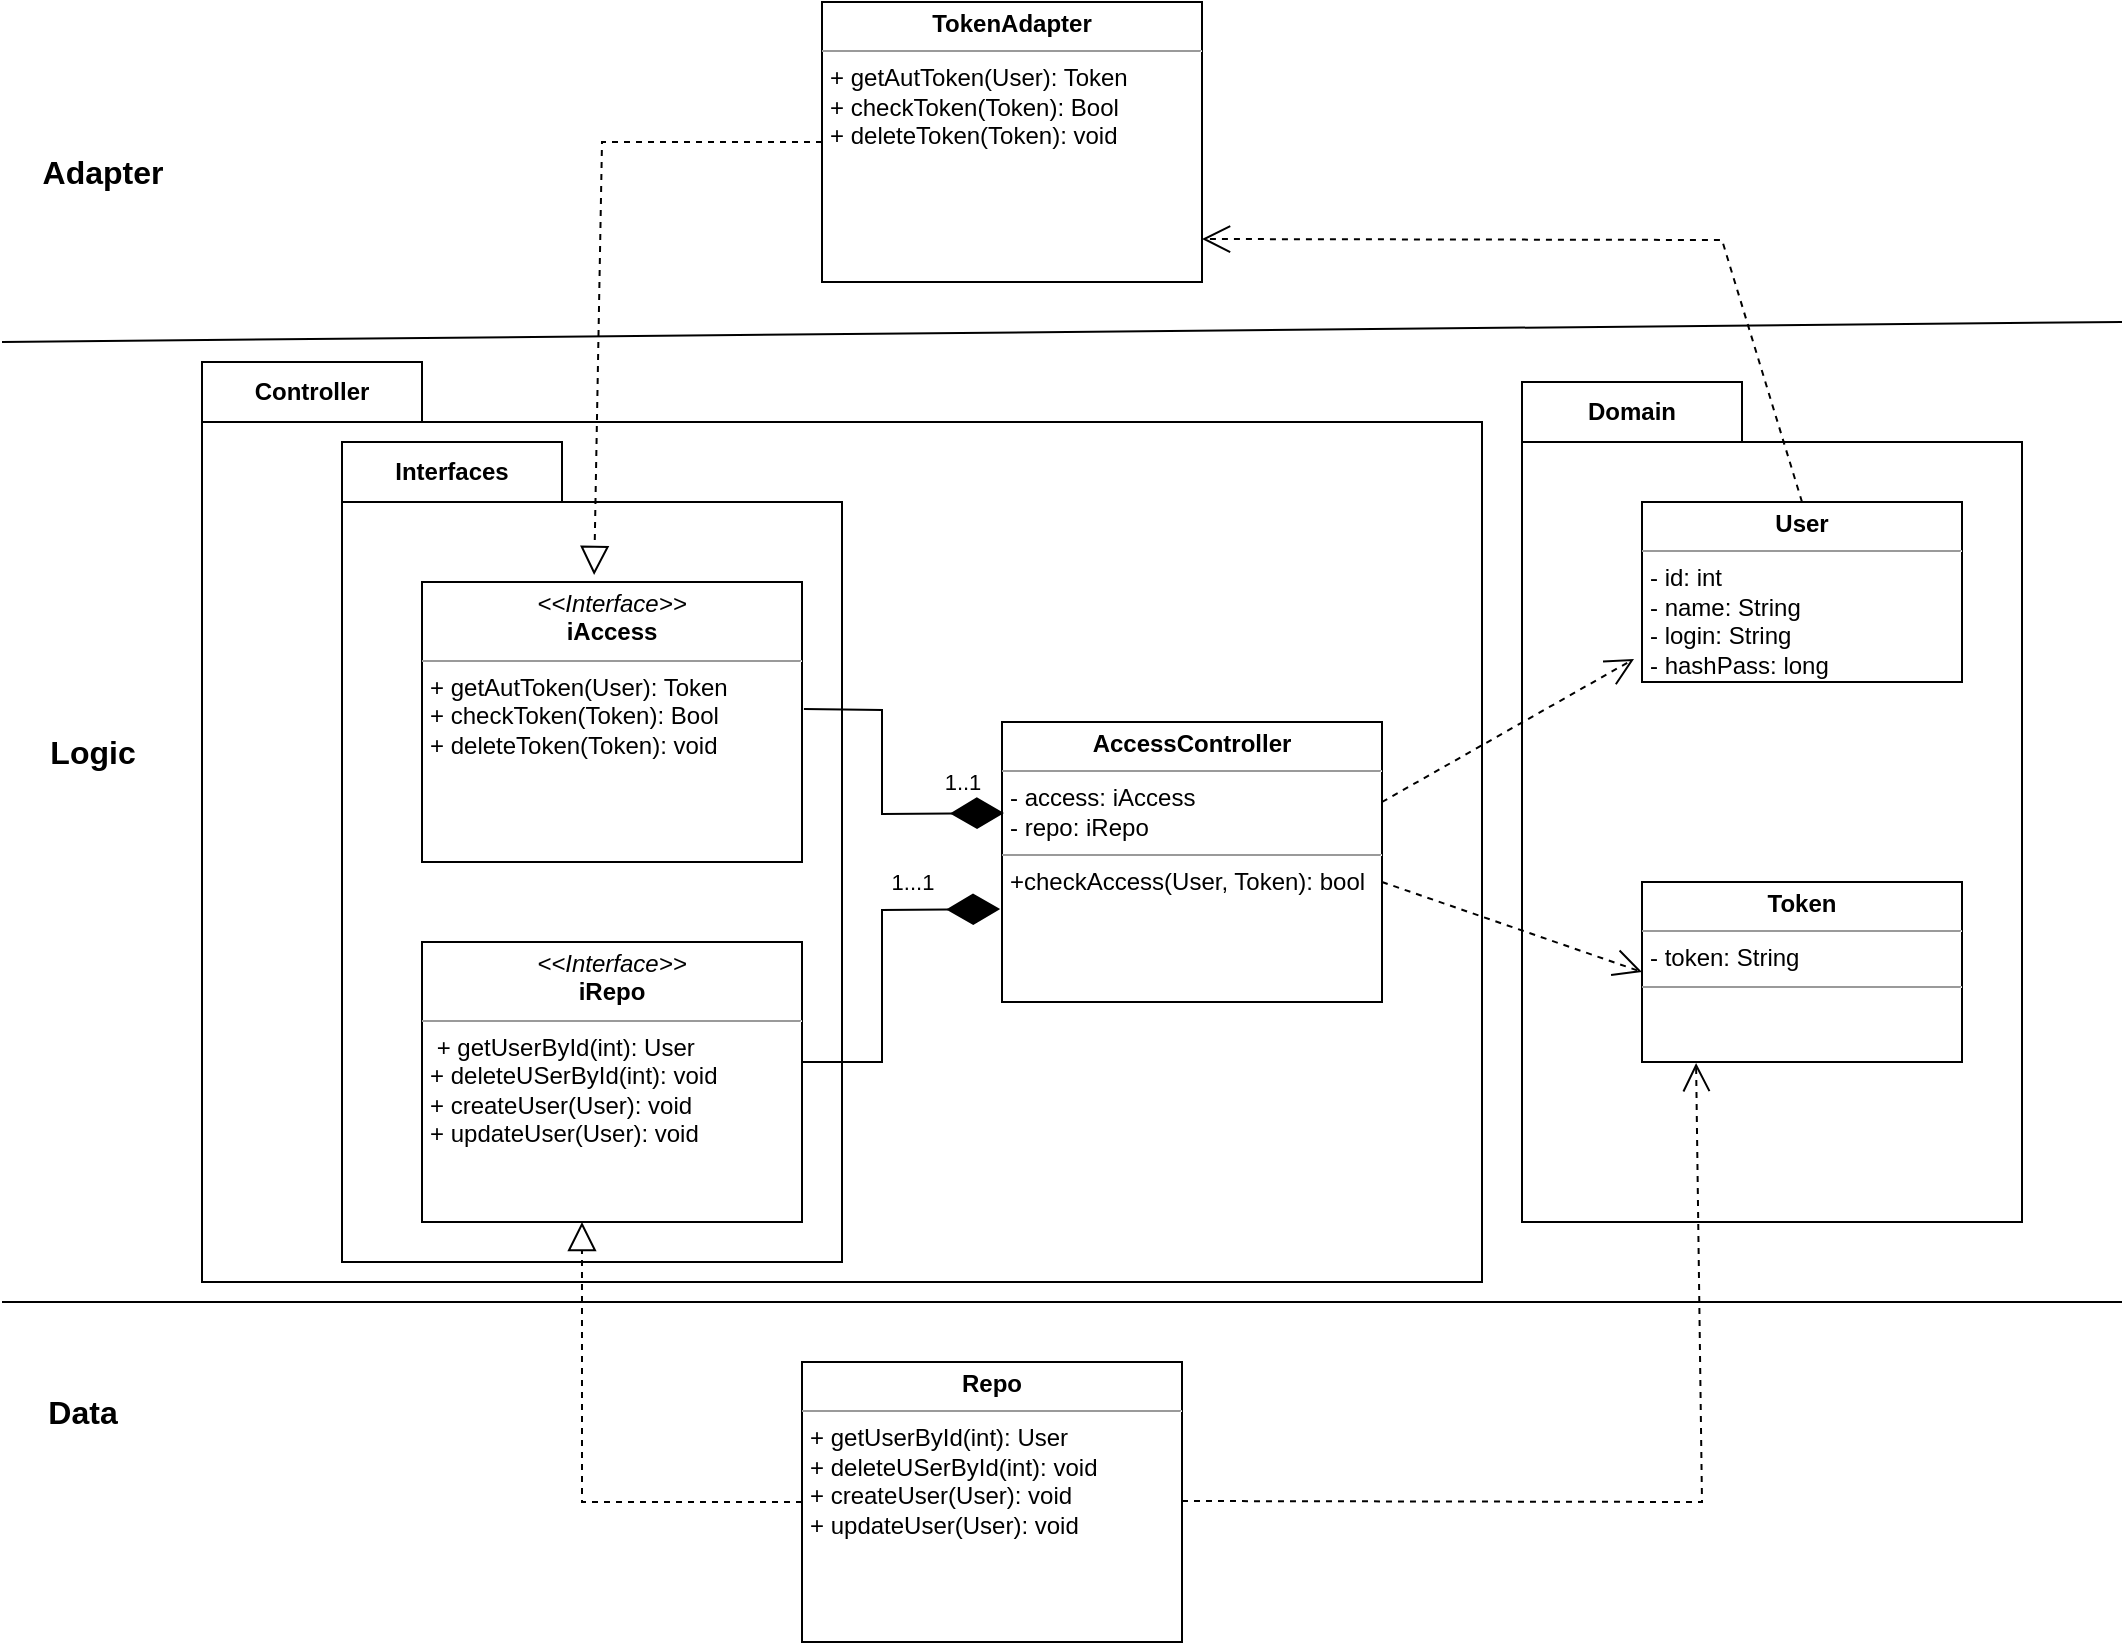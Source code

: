 <mxfile version="22.0.8" type="device" pages="2">
  <diagram name="Страница — 1" id="GVLyQN0fC45XJ6EhKHbC">
    <mxGraphModel dx="3531" dy="2644" grid="1" gridSize="10" guides="1" tooltips="1" connect="1" arrows="1" fold="1" page="1" pageScale="1" pageWidth="827" pageHeight="1169" math="0" shadow="0">
      <root>
        <mxCell id="0" />
        <mxCell id="1" parent="0" />
        <mxCell id="SWi8Wzye7kiEAVYPJvs1-1" value="&lt;p style=&quot;margin:0px;margin-top:4px;text-align:center;&quot;&gt;&lt;i&gt;&amp;lt;&amp;lt;Interface&amp;gt;&amp;gt;&lt;/i&gt;&lt;br&gt;&lt;b&gt;iRepo&lt;/b&gt;&lt;/p&gt;&lt;hr size=&quot;1&quot;&gt;&lt;p style=&quot;margin:0px;margin-left:4px;&quot;&gt;&amp;nbsp;+ getUserById(int): User&lt;br&gt;&lt;/p&gt;&lt;p style=&quot;border-color: var(--border-color); margin: 0px 0px 0px 4px;&quot;&gt;+ deleteUSerById(int): void&lt;/p&gt;&lt;p style=&quot;border-color: var(--border-color); margin: 0px 0px 0px 4px;&quot;&gt;+ createUser(User): void&lt;/p&gt;&lt;p style=&quot;border-color: var(--border-color); margin: 0px 0px 0px 4px;&quot;&gt;+ updateUser(User): void&lt;/p&gt;" style="verticalAlign=top;align=left;overflow=fill;fontSize=12;fontFamily=Helvetica;html=1;whiteSpace=wrap;" vertex="1" parent="1">
          <mxGeometry x="10" y="460" width="190" height="140" as="geometry" />
        </mxCell>
        <mxCell id="SWi8Wzye7kiEAVYPJvs1-2" value="&lt;p style=&quot;margin:0px;margin-top:4px;text-align:center;&quot;&gt;&lt;i&gt;&amp;lt;&amp;lt;Interface&amp;gt;&amp;gt;&lt;/i&gt;&lt;br&gt;&lt;b&gt;iAccess&lt;/b&gt;&lt;/p&gt;&lt;hr size=&quot;1&quot;&gt;&lt;p style=&quot;border-color: var(--border-color); margin: 0px 0px 0px 4px;&quot;&gt;+ getAutToken(User): Token&lt;br style=&quot;border-color: var(--border-color);&quot;&gt;&lt;/p&gt;&lt;p style=&quot;border-color: var(--border-color); margin: 0px 0px 0px 4px;&quot;&gt;+ checkToken(Token): Bool&lt;/p&gt;&lt;p style=&quot;border-color: var(--border-color); margin: 0px 0px 0px 4px;&quot;&gt;+ deleteToken(Token): void&lt;/p&gt;" style="verticalAlign=top;align=left;overflow=fill;fontSize=12;fontFamily=Helvetica;html=1;whiteSpace=wrap;" vertex="1" parent="1">
          <mxGeometry x="10" y="280" width="190" height="140" as="geometry" />
        </mxCell>
        <mxCell id="SWi8Wzye7kiEAVYPJvs1-3" value="&lt;p style=&quot;margin:0px;margin-top:4px;text-align:center;&quot;&gt;&lt;b&gt;TokenAdapter&lt;/b&gt;&lt;/p&gt;&lt;hr size=&quot;1&quot;&gt;&lt;p style=&quot;margin:0px;margin-left:4px;&quot;&gt;&lt;span style=&quot;background-color: initial;&quot;&gt;+ getAutToken(User): Token&lt;/span&gt;&lt;br&gt;&lt;/p&gt;&lt;p style=&quot;margin:0px;margin-left:4px;&quot;&gt;+ checkToken(Token): Bool&lt;/p&gt;&lt;p style=&quot;margin:0px;margin-left:4px;&quot;&gt;+ deleteToken(Token): void&lt;br&gt;&lt;/p&gt;" style="verticalAlign=top;align=left;overflow=fill;fontSize=12;fontFamily=Helvetica;html=1;whiteSpace=wrap;" vertex="1" parent="1">
          <mxGeometry x="210" y="-10" width="190" height="140" as="geometry" />
        </mxCell>
        <mxCell id="SWi8Wzye7kiEAVYPJvs1-4" value="" style="endArrow=block;dashed=1;endFill=0;endSize=12;html=1;rounded=0;exitX=0;exitY=0.5;exitDx=0;exitDy=0;entryX=0.453;entryY=-0.025;entryDx=0;entryDy=0;entryPerimeter=0;" edge="1" parent="1" source="SWi8Wzye7kiEAVYPJvs1-3" target="SWi8Wzye7kiEAVYPJvs1-2">
          <mxGeometry width="160" relative="1" as="geometry">
            <mxPoint x="330" y="270" as="sourcePoint" />
            <mxPoint x="490" y="270" as="targetPoint" />
            <Array as="points">
              <mxPoint x="100" y="60" />
            </Array>
          </mxGeometry>
        </mxCell>
        <mxCell id="SWi8Wzye7kiEAVYPJvs1-5" value="&lt;p style=&quot;margin:0px;margin-top:4px;text-align:center;&quot;&gt;&lt;b&gt;Repo&lt;/b&gt;&lt;/p&gt;&lt;hr size=&quot;1&quot;&gt;&lt;p style=&quot;margin:0px;margin-left:4px;&quot;&gt;&lt;span style=&quot;background-color: initial;&quot;&gt;+ getUserById(int): User&lt;/span&gt;&lt;br&gt;&lt;/p&gt;&lt;p style=&quot;margin:0px;margin-left:4px;&quot;&gt;+ deleteUSerById(int): void&lt;/p&gt;&lt;p style=&quot;margin:0px;margin-left:4px;&quot;&gt;+ createUser(User): void&lt;/p&gt;&lt;p style=&quot;margin:0px;margin-left:4px;&quot;&gt;+ updateUser(User): void&lt;/p&gt;" style="verticalAlign=top;align=left;overflow=fill;fontSize=12;fontFamily=Helvetica;html=1;whiteSpace=wrap;" vertex="1" parent="1">
          <mxGeometry x="200" y="670" width="190" height="140" as="geometry" />
        </mxCell>
        <mxCell id="SWi8Wzye7kiEAVYPJvs1-6" value="" style="endArrow=block;dashed=1;endFill=0;endSize=12;html=1;rounded=0;exitX=0;exitY=0.5;exitDx=0;exitDy=0;entryX=0.421;entryY=1;entryDx=0;entryDy=0;entryPerimeter=0;" edge="1" parent="1" source="SWi8Wzye7kiEAVYPJvs1-5" target="SWi8Wzye7kiEAVYPJvs1-1">
          <mxGeometry width="160" relative="1" as="geometry">
            <mxPoint x="270" y="627" as="sourcePoint" />
            <mxPoint x="384" y="500" as="targetPoint" />
            <Array as="points">
              <mxPoint x="90" y="740" />
            </Array>
          </mxGeometry>
        </mxCell>
        <mxCell id="SWi8Wzye7kiEAVYPJvs1-7" value="&lt;p style=&quot;margin:0px;margin-top:4px;text-align:center;&quot;&gt;&lt;b&gt;AccessController&lt;/b&gt;&lt;/p&gt;&lt;hr size=&quot;1&quot;&gt;&lt;p style=&quot;margin:0px;margin-left:4px;&quot;&gt;- access: iAccess&lt;br&gt;- repo: iRepo&lt;/p&gt;&lt;hr size=&quot;1&quot;&gt;&lt;p style=&quot;margin:0px;margin-left:4px;&quot;&gt;+checkAccess(User, Token): bool&lt;/p&gt;" style="verticalAlign=top;align=left;overflow=fill;fontSize=12;fontFamily=Helvetica;html=1;whiteSpace=wrap;" vertex="1" parent="1">
          <mxGeometry x="300" y="350" width="190" height="140" as="geometry" />
        </mxCell>
        <mxCell id="SWi8Wzye7kiEAVYPJvs1-8" value="" style="endArrow=diamondThin;endFill=1;endSize=24;html=1;rounded=0;exitX=1.005;exitY=0.454;exitDx=0;exitDy=0;exitPerimeter=0;entryX=0.005;entryY=0.325;entryDx=0;entryDy=0;entryPerimeter=0;" edge="1" parent="1" source="SWi8Wzye7kiEAVYPJvs1-2" target="SWi8Wzye7kiEAVYPJvs1-7">
          <mxGeometry width="160" relative="1" as="geometry">
            <mxPoint x="330" y="340" as="sourcePoint" />
            <mxPoint x="490" y="340" as="targetPoint" />
            <Array as="points">
              <mxPoint x="240" y="344" />
              <mxPoint x="240" y="396" />
            </Array>
          </mxGeometry>
        </mxCell>
        <mxCell id="SWi8Wzye7kiEAVYPJvs1-19" value="1..1" style="edgeLabel;html=1;align=center;verticalAlign=middle;resizable=0;points=[];" vertex="1" connectable="0" parent="SWi8Wzye7kiEAVYPJvs1-8">
          <mxGeometry x="0.532" y="1" relative="1" as="geometry">
            <mxPoint x="14" y="-15" as="offset" />
          </mxGeometry>
        </mxCell>
        <mxCell id="SWi8Wzye7kiEAVYPJvs1-9" value="" style="endArrow=diamondThin;endFill=1;endSize=24;html=1;rounded=0;exitX=1.005;exitY=0.454;exitDx=0;exitDy=0;exitPerimeter=0;entryX=-0.005;entryY=0.668;entryDx=0;entryDy=0;entryPerimeter=0;" edge="1" parent="1" target="SWi8Wzye7kiEAVYPJvs1-7">
          <mxGeometry width="160" relative="1" as="geometry">
            <mxPoint x="200" y="520" as="sourcePoint" />
            <mxPoint x="300" y="612" as="targetPoint" />
            <Array as="points">
              <mxPoint x="240" y="520" />
              <mxPoint x="240" y="444" />
            </Array>
          </mxGeometry>
        </mxCell>
        <mxCell id="SWi8Wzye7kiEAVYPJvs1-18" value="1...1" style="edgeLabel;html=1;align=center;verticalAlign=middle;resizable=0;points=[];" vertex="1" connectable="0" parent="SWi8Wzye7kiEAVYPJvs1-9">
          <mxGeometry x="0.497" y="2" relative="1" as="geometry">
            <mxPoint y="-12" as="offset" />
          </mxGeometry>
        </mxCell>
        <mxCell id="SWi8Wzye7kiEAVYPJvs1-11" value="&lt;p style=&quot;margin:0px;margin-top:4px;text-align:center;&quot;&gt;&lt;b&gt;User&lt;/b&gt;&lt;/p&gt;&lt;hr size=&quot;1&quot;&gt;&lt;p style=&quot;margin:0px;margin-left:4px;&quot;&gt;- id: int&lt;/p&gt;&lt;p style=&quot;margin:0px;margin-left:4px;&quot;&gt;- name: String&lt;/p&gt;&lt;p style=&quot;margin:0px;margin-left:4px;&quot;&gt;- login: String&lt;/p&gt;&lt;p style=&quot;margin:0px;margin-left:4px;&quot;&gt;- hashPass: long&lt;/p&gt;&lt;p style=&quot;margin:0px;margin-left:4px;&quot;&gt;&lt;br&gt;&lt;/p&gt;&lt;hr size=&quot;1&quot;&gt;&lt;p style=&quot;margin:0px;margin-left:4px;&quot;&gt;+ method(): Type&lt;/p&gt;" style="verticalAlign=top;align=left;overflow=fill;fontSize=12;fontFamily=Helvetica;html=1;whiteSpace=wrap;" vertex="1" parent="1">
          <mxGeometry x="620" y="240" width="160" height="90" as="geometry" />
        </mxCell>
        <mxCell id="SWi8Wzye7kiEAVYPJvs1-13" value="" style="endArrow=open;endSize=12;dashed=1;html=1;rounded=0;entryX=0.419;entryY=1.006;entryDx=0;entryDy=0;entryPerimeter=0;" edge="1" parent="1">
          <mxGeometry width="160" relative="1" as="geometry">
            <mxPoint x="390" y="739.5" as="sourcePoint" />
            <mxPoint x="647.04" y="520.54" as="targetPoint" />
            <Array as="points">
              <mxPoint x="650" y="740" />
            </Array>
          </mxGeometry>
        </mxCell>
        <mxCell id="SWi8Wzye7kiEAVYPJvs1-14" value="" style="endArrow=open;endSize=12;dashed=1;html=1;rounded=0;entryX=0.419;entryY=1.006;entryDx=0;entryDy=0;entryPerimeter=0;exitX=0.5;exitY=0;exitDx=0;exitDy=0;" edge="1" parent="1" source="SWi8Wzye7kiEAVYPJvs1-11">
          <mxGeometry width="160" relative="1" as="geometry">
            <mxPoint x="657" y="-110" as="sourcePoint" />
            <mxPoint x="400" y="108.5" as="targetPoint" />
            <Array as="points">
              <mxPoint x="660" y="109" />
            </Array>
          </mxGeometry>
        </mxCell>
        <mxCell id="SWi8Wzye7kiEAVYPJvs1-15" value="&lt;p style=&quot;margin:0px;margin-top:4px;text-align:center;&quot;&gt;&lt;b&gt;Token&lt;/b&gt;&lt;/p&gt;&lt;hr size=&quot;1&quot;&gt;&lt;p style=&quot;margin:0px;margin-left:4px;&quot;&gt;- token: String&lt;/p&gt;&lt;hr size=&quot;1&quot;&gt;&lt;p style=&quot;margin:0px;margin-left:4px;&quot;&gt;&lt;br&gt;&lt;/p&gt;" style="verticalAlign=top;align=left;overflow=fill;fontSize=12;fontFamily=Helvetica;html=1;whiteSpace=wrap;" vertex="1" parent="1">
          <mxGeometry x="620" y="430" width="160" height="90" as="geometry" />
        </mxCell>
        <mxCell id="SWi8Wzye7kiEAVYPJvs1-16" value="" style="endArrow=open;endSize=12;dashed=1;html=1;rounded=0;entryX=-0.025;entryY=0.872;entryDx=0;entryDy=0;entryPerimeter=0;" edge="1" parent="1" target="SWi8Wzye7kiEAVYPJvs1-11">
          <mxGeometry width="160" relative="1" as="geometry">
            <mxPoint x="490" y="390" as="sourcePoint" />
            <mxPoint x="650" y="390" as="targetPoint" />
          </mxGeometry>
        </mxCell>
        <mxCell id="SWi8Wzye7kiEAVYPJvs1-17" value="" style="endArrow=open;endSize=12;dashed=1;html=1;rounded=0;entryX=0;entryY=0.5;entryDx=0;entryDy=0;" edge="1" parent="1" target="SWi8Wzye7kiEAVYPJvs1-15">
          <mxGeometry width="160" relative="1" as="geometry">
            <mxPoint x="490" y="430" as="sourcePoint" />
            <mxPoint x="576" y="358" as="targetPoint" />
          </mxGeometry>
        </mxCell>
        <mxCell id="UHB_Y9wZvgcxATxye76D-1" value="" style="endArrow=none;html=1;rounded=0;" edge="1" parent="1">
          <mxGeometry width="50" height="50" relative="1" as="geometry">
            <mxPoint x="-200" y="160" as="sourcePoint" />
            <mxPoint x="860" y="150" as="targetPoint" />
          </mxGeometry>
        </mxCell>
        <mxCell id="UHB_Y9wZvgcxATxye76D-2" value="" style="endArrow=none;html=1;rounded=0;" edge="1" parent="1">
          <mxGeometry width="50" height="50" relative="1" as="geometry">
            <mxPoint x="-200" y="640" as="sourcePoint" />
            <mxPoint x="860" y="640" as="targetPoint" />
          </mxGeometry>
        </mxCell>
        <mxCell id="UHB_Y9wZvgcxATxye76D-3" value="&lt;b&gt;&lt;font style=&quot;font-size: 16px;&quot;&gt;Adapter&lt;/font&gt;&lt;/b&gt;" style="text;html=1;align=center;verticalAlign=middle;resizable=0;points=[];autosize=1;strokeColor=none;fillColor=none;" vertex="1" parent="1">
          <mxGeometry x="-190" y="60" width="80" height="30" as="geometry" />
        </mxCell>
        <mxCell id="UHB_Y9wZvgcxATxye76D-5" value="&lt;b&gt;&lt;font style=&quot;font-size: 16px;&quot;&gt;Logic&lt;/font&gt;&lt;/b&gt;" style="text;html=1;align=center;verticalAlign=middle;resizable=0;points=[];autosize=1;strokeColor=none;fillColor=none;" vertex="1" parent="1">
          <mxGeometry x="-190" y="350" width="70" height="30" as="geometry" />
        </mxCell>
        <mxCell id="UHB_Y9wZvgcxATxye76D-6" value="&lt;b&gt;&lt;font style=&quot;font-size: 16px;&quot;&gt;Data&lt;/font&gt;&lt;/b&gt;" style="text;html=1;align=center;verticalAlign=middle;resizable=0;points=[];autosize=1;strokeColor=none;fillColor=none;" vertex="1" parent="1">
          <mxGeometry x="-190" y="680" width="60" height="30" as="geometry" />
        </mxCell>
        <mxCell id="UHB_Y9wZvgcxATxye76D-7" value="Interfaces" style="shape=folder;fontStyle=1;tabWidth=110;tabHeight=30;tabPosition=left;html=1;boundedLbl=1;labelInHeader=1;container=1;collapsible=0;whiteSpace=wrap;fillColor=none;" vertex="1" parent="1">
          <mxGeometry x="-30" y="210" width="250" height="410" as="geometry" />
        </mxCell>
        <mxCell id="UHB_Y9wZvgcxATxye76D-8" value="" style="html=1;strokeColor=none;resizeWidth=1;resizeHeight=1;fillColor=none;part=1;connectable=0;allowArrows=0;deletable=0;whiteSpace=wrap;" vertex="1" parent="UHB_Y9wZvgcxATxye76D-7">
          <mxGeometry width="250" height="287" relative="1" as="geometry">
            <mxPoint y="30" as="offset" />
          </mxGeometry>
        </mxCell>
        <mxCell id="UHB_Y9wZvgcxATxye76D-9" value="Domain" style="shape=folder;fontStyle=1;tabWidth=110;tabHeight=30;tabPosition=left;html=1;boundedLbl=1;labelInHeader=1;container=1;collapsible=0;whiteSpace=wrap;fillColor=none;" vertex="1" parent="1">
          <mxGeometry x="560" y="180" width="250" height="420" as="geometry" />
        </mxCell>
        <mxCell id="UHB_Y9wZvgcxATxye76D-10" value="" style="html=1;strokeColor=none;resizeWidth=1;resizeHeight=1;fillColor=none;part=1;connectable=0;allowArrows=0;deletable=0;whiteSpace=wrap;" vertex="1" parent="UHB_Y9wZvgcxATxye76D-9">
          <mxGeometry width="250" height="294" relative="1" as="geometry">
            <mxPoint y="30" as="offset" />
          </mxGeometry>
        </mxCell>
        <mxCell id="UHB_Y9wZvgcxATxye76D-11" value="Controller" style="shape=folder;fontStyle=1;tabWidth=110;tabHeight=30;tabPosition=left;html=1;boundedLbl=1;labelInHeader=1;container=1;collapsible=0;whiteSpace=wrap;fillColor=none;" vertex="1" parent="1">
          <mxGeometry x="-100" y="170" width="640" height="460" as="geometry" />
        </mxCell>
        <mxCell id="UHB_Y9wZvgcxATxye76D-12" value="" style="html=1;strokeColor=none;resizeWidth=1;resizeHeight=1;fillColor=none;part=1;connectable=0;allowArrows=0;deletable=0;whiteSpace=wrap;" vertex="1" parent="UHB_Y9wZvgcxATxye76D-11">
          <mxGeometry width="640" height="322" relative="1" as="geometry">
            <mxPoint y="30" as="offset" />
          </mxGeometry>
        </mxCell>
      </root>
    </mxGraphModel>
  </diagram>
  <diagram id="J1s4SUMAhV6b5kLvWhF_" name="Страница — 2">
    <mxGraphModel dx="2704" dy="1475" grid="1" gridSize="10" guides="1" tooltips="1" connect="1" arrows="1" fold="1" page="1" pageScale="1" pageWidth="827" pageHeight="1169" math="0" shadow="0">
      <root>
        <mxCell id="0" />
        <mxCell id="1" parent="0" />
        <mxCell id="gZr0UQMOehlyTUyrLWQe-3" value="User" style="swimlane;fontStyle=1;align=center;verticalAlign=middle;childLayout=stackLayout;horizontal=1;startSize=29;horizontalStack=0;resizeParent=1;resizeParentMax=0;resizeLast=0;collapsible=0;marginBottom=0;html=1;whiteSpace=wrap;" vertex="1" parent="1">
          <mxGeometry x="414" y="140" width="140" height="159" as="geometry" />
        </mxCell>
        <mxCell id="gZr0UQMOehlyTUyrLWQe-5" value="id: long" style="text;html=1;strokeColor=none;fillColor=none;align=left;verticalAlign=middle;spacingLeft=4;spacingRight=4;overflow=hidden;rotatable=0;points=[[0,0.5],[1,0.5]];portConstraint=eastwest;whiteSpace=wrap;" vertex="1" parent="gZr0UQMOehlyTUyrLWQe-3">
          <mxGeometry y="29" width="140" height="25" as="geometry" />
        </mxCell>
        <mxCell id="gZr0UQMOehlyTUyrLWQe-6" value="name: String" style="text;html=1;strokeColor=none;fillColor=none;align=left;verticalAlign=middle;spacingLeft=4;spacingRight=4;overflow=hidden;rotatable=0;points=[[0,0.5],[1,0.5]];portConstraint=eastwest;whiteSpace=wrap;" vertex="1" parent="gZr0UQMOehlyTUyrLWQe-3">
          <mxGeometry y="54" width="140" height="25" as="geometry" />
        </mxCell>
        <mxCell id="gZr0UQMOehlyTUyrLWQe-7" value="login: String" style="text;html=1;strokeColor=none;fillColor=none;align=left;verticalAlign=middle;spacingLeft=4;spacingRight=4;overflow=hidden;rotatable=0;points=[[0,0.5],[1,0.5]];portConstraint=eastwest;whiteSpace=wrap;" vertex="1" parent="gZr0UQMOehlyTUyrLWQe-3">
          <mxGeometry y="79" width="140" height="25" as="geometry" />
        </mxCell>
        <mxCell id="gZr0UQMOehlyTUyrLWQe-2" value="hash: long" style="text;strokeColor=none;fillColor=none;align=left;verticalAlign=middle;spacingLeft=4;spacingRight=4;overflow=hidden;points=[[0,0.5],[1,0.5]];portConstraint=eastwest;rotatable=0;whiteSpace=wrap;html=1;" vertex="1" parent="gZr0UQMOehlyTUyrLWQe-3">
          <mxGeometry y="104" width="140" height="30" as="geometry" />
        </mxCell>
        <mxCell id="gZr0UQMOehlyTUyrLWQe-8" value="robot_id: int" style="text;html=1;strokeColor=none;fillColor=none;align=left;verticalAlign=middle;spacingLeft=4;spacingRight=4;overflow=hidden;rotatable=0;points=[[0,0.5],[1,0.5]];portConstraint=eastwest;whiteSpace=wrap;" vertex="1" parent="gZr0UQMOehlyTUyrLWQe-3">
          <mxGeometry y="134" width="140" height="25" as="geometry" />
        </mxCell>
        <mxCell id="gZr0UQMOehlyTUyrLWQe-9" value="Robot" style="swimlane;fontStyle=1;align=center;verticalAlign=middle;childLayout=stackLayout;horizontal=1;startSize=29;horizontalStack=0;resizeParent=1;resizeParentMax=0;resizeLast=0;collapsible=0;marginBottom=0;html=1;whiteSpace=wrap;" vertex="1" parent="1">
          <mxGeometry x="160" y="100" width="140" height="154" as="geometry" />
        </mxCell>
        <mxCell id="gZr0UQMOehlyTUyrLWQe-10" value="id: int" style="text;html=1;strokeColor=none;fillColor=none;align=left;verticalAlign=middle;spacingLeft=4;spacingRight=4;overflow=hidden;rotatable=0;points=[[0,0.5],[1,0.5]];portConstraint=eastwest;whiteSpace=wrap;" vertex="1" parent="gZr0UQMOehlyTUyrLWQe-9">
          <mxGeometry y="29" width="140" height="25" as="geometry" />
        </mxCell>
        <mxCell id="gZr0UQMOehlyTUyrLWQe-11" value="name: String" style="text;html=1;strokeColor=none;fillColor=none;align=left;verticalAlign=middle;spacingLeft=4;spacingRight=4;overflow=hidden;rotatable=0;points=[[0,0.5],[1,0.5]];portConstraint=eastwest;whiteSpace=wrap;" vertex="1" parent="gZr0UQMOehlyTUyrLWQe-9">
          <mxGeometry y="54" width="140" height="25" as="geometry" />
        </mxCell>
        <mxCell id="gZr0UQMOehlyTUyrLWQe-44" value="model: String" style="text;html=1;strokeColor=none;fillColor=none;align=left;verticalAlign=middle;spacingLeft=4;spacingRight=4;overflow=hidden;rotatable=0;points=[[0,0.5],[1,0.5]];portConstraint=eastwest;whiteSpace=wrap;" vertex="1" parent="gZr0UQMOehlyTUyrLWQe-9">
          <mxGeometry y="79" width="140" height="25" as="geometry" />
        </mxCell>
        <mxCell id="gZr0UQMOehlyTUyrLWQe-12" value="serNumber: long" style="text;html=1;strokeColor=none;fillColor=none;align=left;verticalAlign=middle;spacingLeft=4;spacingRight=4;overflow=hidden;rotatable=0;points=[[0,0.5],[1,0.5]];portConstraint=eastwest;whiteSpace=wrap;" vertex="1" parent="gZr0UQMOehlyTUyrLWQe-9">
          <mxGeometry y="104" width="140" height="25" as="geometry" />
        </mxCell>
        <mxCell id="gZr0UQMOehlyTUyrLWQe-45" value="filterChange: Data" style="text;html=1;strokeColor=none;fillColor=none;align=left;verticalAlign=middle;spacingLeft=4;spacingRight=4;overflow=hidden;rotatable=0;points=[[0,0.5],[1,0.5]];portConstraint=eastwest;whiteSpace=wrap;" vertex="1" parent="gZr0UQMOehlyTUyrLWQe-9">
          <mxGeometry y="129" width="140" height="25" as="geometry" />
        </mxCell>
        <mxCell id="gZr0UQMOehlyTUyrLWQe-15" style="edgeStyle=orthogonalEdgeStyle;rounded=0;orthogonalLoop=1;jettySize=auto;html=1;entryX=0;entryY=0.5;entryDx=0;entryDy=0;" edge="1" parent="1" source="gZr0UQMOehlyTUyrLWQe-10" target="gZr0UQMOehlyTUyrLWQe-8">
          <mxGeometry relative="1" as="geometry" />
        </mxCell>
        <mxCell id="gZr0UQMOehlyTUyrLWQe-16" value="Shedule" style="swimlane;fontStyle=1;align=center;verticalAlign=middle;childLayout=stackLayout;horizontal=1;startSize=29;horizontalStack=0;resizeParent=1;resizeParentMax=0;resizeLast=0;collapsible=0;marginBottom=0;html=1;whiteSpace=wrap;" vertex="1" parent="1">
          <mxGeometry x="150" y="290" width="140" height="209" as="geometry" />
        </mxCell>
        <mxCell id="gZr0UQMOehlyTUyrLWQe-17" value="id: long" style="text;html=1;strokeColor=none;fillColor=none;align=left;verticalAlign=middle;spacingLeft=4;spacingRight=4;overflow=hidden;rotatable=0;points=[[0,0.5],[1,0.5]];portConstraint=eastwest;whiteSpace=wrap;" vertex="1" parent="gZr0UQMOehlyTUyrLWQe-16">
          <mxGeometry y="29" width="140" height="25" as="geometry" />
        </mxCell>
        <mxCell id="gZr0UQMOehlyTUyrLWQe-22" value="robot_id: int" style="text;html=1;strokeColor=none;fillColor=none;align=left;verticalAlign=middle;spacingLeft=4;spacingRight=4;overflow=hidden;rotatable=0;points=[[0,0.5],[1,0.5]];portConstraint=eastwest;whiteSpace=wrap;" vertex="1" parent="gZr0UQMOehlyTUyrLWQe-16">
          <mxGeometry y="54" width="140" height="25" as="geometry" />
        </mxCell>
        <mxCell id="gZr0UQMOehlyTUyrLWQe-20" value="user_id: long" style="text;strokeColor=none;fillColor=none;align=left;verticalAlign=middle;spacingLeft=4;spacingRight=4;overflow=hidden;points=[[0,0.5],[1,0.5]];portConstraint=eastwest;rotatable=0;whiteSpace=wrap;html=1;" vertex="1" parent="gZr0UQMOehlyTUyrLWQe-16">
          <mxGeometry y="79" width="140" height="30" as="geometry" />
        </mxCell>
        <mxCell id="gZr0UQMOehlyTUyrLWQe-34" value="dayOfWeek: String" style="text;html=1;strokeColor=none;fillColor=none;align=left;verticalAlign=middle;spacingLeft=4;spacingRight=4;overflow=hidden;rotatable=0;points=[[0,0.5],[1,0.5]];portConstraint=eastwest;whiteSpace=wrap;" vertex="1" parent="gZr0UQMOehlyTUyrLWQe-16">
          <mxGeometry y="109" width="140" height="25" as="geometry" />
        </mxCell>
        <mxCell id="gZr0UQMOehlyTUyrLWQe-35" value="time: Time" style="text;html=1;strokeColor=none;fillColor=none;align=left;verticalAlign=middle;spacingLeft=4;spacingRight=4;overflow=hidden;rotatable=0;points=[[0,0.5],[1,0.5]];portConstraint=eastwest;whiteSpace=wrap;" vertex="1" parent="gZr0UQMOehlyTUyrLWQe-16">
          <mxGeometry y="134" width="140" height="25" as="geometry" />
        </mxCell>
        <mxCell id="gZr0UQMOehlyTUyrLWQe-37" value="interval_id: int" style="text;html=1;strokeColor=none;fillColor=none;align=left;verticalAlign=middle;spacingLeft=4;spacingRight=4;overflow=hidden;rotatable=0;points=[[0,0.5],[1,0.5]];portConstraint=eastwest;whiteSpace=wrap;" vertex="1" parent="gZr0UQMOehlyTUyrLWQe-16">
          <mxGeometry y="159" width="140" height="25" as="geometry" />
        </mxCell>
        <mxCell id="gZr0UQMOehlyTUyrLWQe-42" value="cleaningMode_id: int" style="text;html=1;strokeColor=none;fillColor=none;align=left;verticalAlign=middle;spacingLeft=4;spacingRight=4;overflow=hidden;rotatable=0;points=[[0,0.5],[1,0.5]];portConstraint=eastwest;whiteSpace=wrap;" vertex="1" parent="gZr0UQMOehlyTUyrLWQe-16">
          <mxGeometry y="184" width="140" height="25" as="geometry" />
        </mxCell>
        <mxCell id="gZr0UQMOehlyTUyrLWQe-38" style="edgeStyle=orthogonalEdgeStyle;rounded=0;orthogonalLoop=1;jettySize=auto;html=1;entryX=0;entryY=0.5;entryDx=0;entryDy=0;exitX=0;exitY=0.5;exitDx=0;exitDy=0;" edge="1" parent="1" source="gZr0UQMOehlyTUyrLWQe-24" target="gZr0UQMOehlyTUyrLWQe-37">
          <mxGeometry relative="1" as="geometry" />
        </mxCell>
        <mxCell id="gZr0UQMOehlyTUyrLWQe-23" value="Intervals" style="swimlane;fontStyle=1;align=center;verticalAlign=middle;childLayout=stackLayout;horizontal=1;startSize=29;horizontalStack=0;resizeParent=1;resizeParentMax=0;resizeLast=0;collapsible=0;marginBottom=0;html=1;whiteSpace=wrap;" vertex="1" parent="1">
          <mxGeometry x="150" y="560" width="140" height="84" as="geometry" />
        </mxCell>
        <mxCell id="gZr0UQMOehlyTUyrLWQe-24" value="id: int" style="text;html=1;strokeColor=none;fillColor=none;align=left;verticalAlign=middle;spacingLeft=4;spacingRight=4;overflow=hidden;rotatable=0;points=[[0,0.5],[1,0.5]];portConstraint=eastwest;whiteSpace=wrap;" vertex="1" parent="gZr0UQMOehlyTUyrLWQe-23">
          <mxGeometry y="29" width="140" height="25" as="geometry" />
        </mxCell>
        <mxCell id="gZr0UQMOehlyTUyrLWQe-25" value="type: String" style="text;strokeColor=none;fillColor=none;align=left;verticalAlign=middle;spacingLeft=4;spacingRight=4;overflow=hidden;points=[[0,0.5],[1,0.5]];portConstraint=eastwest;rotatable=0;whiteSpace=wrap;html=1;" vertex="1" parent="gZr0UQMOehlyTUyrLWQe-23">
          <mxGeometry y="54" width="140" height="30" as="geometry" />
        </mxCell>
        <mxCell id="gZr0UQMOehlyTUyrLWQe-27" value="CleaningMode" style="swimlane;fontStyle=1;align=center;verticalAlign=middle;childLayout=stackLayout;horizontal=1;startSize=29;horizontalStack=0;resizeParent=1;resizeParentMax=0;resizeLast=0;collapsible=0;marginBottom=0;html=1;whiteSpace=wrap;" vertex="1" parent="1">
          <mxGeometry x="390" y="451" width="140" height="134" as="geometry" />
        </mxCell>
        <mxCell id="gZr0UQMOehlyTUyrLWQe-28" value="id: int" style="text;html=1;strokeColor=none;fillColor=none;align=left;verticalAlign=middle;spacingLeft=4;spacingRight=4;overflow=hidden;rotatable=0;points=[[0,0.5],[1,0.5]];portConstraint=eastwest;whiteSpace=wrap;" vertex="1" parent="gZr0UQMOehlyTUyrLWQe-27">
          <mxGeometry y="29" width="140" height="25" as="geometry" />
        </mxCell>
        <mxCell id="gZr0UQMOehlyTUyrLWQe-29" value="mode: String" style="text;strokeColor=none;fillColor=none;align=left;verticalAlign=middle;spacingLeft=4;spacingRight=4;overflow=hidden;points=[[0,0.5],[1,0.5]];portConstraint=eastwest;rotatable=0;whiteSpace=wrap;html=1;" vertex="1" parent="gZr0UQMOehlyTUyrLWQe-27">
          <mxGeometry y="54" width="140" height="30" as="geometry" />
        </mxCell>
        <mxCell id="gZr0UQMOehlyTUyrLWQe-30" value="water: bool" style="text;html=1;strokeColor=none;fillColor=none;align=left;verticalAlign=middle;spacingLeft=4;spacingRight=4;overflow=hidden;rotatable=0;points=[[0,0.5],[1,0.5]];portConstraint=eastwest;whiteSpace=wrap;" vertex="1" parent="gZr0UQMOehlyTUyrLWQe-27">
          <mxGeometry y="84" width="140" height="25" as="geometry" />
        </mxCell>
        <mxCell id="gZr0UQMOehlyTUyrLWQe-41" value="capacity: int" style="text;html=1;strokeColor=none;fillColor=none;align=left;verticalAlign=middle;spacingLeft=4;spacingRight=4;overflow=hidden;rotatable=0;points=[[0,0.5],[1,0.5]];portConstraint=eastwest;whiteSpace=wrap;" vertex="1" parent="gZr0UQMOehlyTUyrLWQe-27">
          <mxGeometry y="109" width="140" height="25" as="geometry" />
        </mxCell>
        <mxCell id="gZr0UQMOehlyTUyrLWQe-31" style="edgeStyle=orthogonalEdgeStyle;rounded=0;orthogonalLoop=1;jettySize=auto;html=1;entryX=0;entryY=0.5;entryDx=0;entryDy=0;" edge="1" parent="1" source="gZr0UQMOehlyTUyrLWQe-10" target="gZr0UQMOehlyTUyrLWQe-22">
          <mxGeometry relative="1" as="geometry" />
        </mxCell>
        <mxCell id="gZr0UQMOehlyTUyrLWQe-32" style="edgeStyle=orthogonalEdgeStyle;rounded=0;orthogonalLoop=1;jettySize=auto;html=1;entryX=1;entryY=0.5;entryDx=0;entryDy=0;" edge="1" parent="1" source="gZr0UQMOehlyTUyrLWQe-5" target="gZr0UQMOehlyTUyrLWQe-20">
          <mxGeometry relative="1" as="geometry">
            <Array as="points">
              <mxPoint x="380" y="182" />
              <mxPoint x="380" y="384" />
            </Array>
          </mxGeometry>
        </mxCell>
        <mxCell id="gZr0UQMOehlyTUyrLWQe-33" value="&lt;b&gt;&lt;font style=&quot;font-size: 20px;&quot;&gt;ERD (cloud)&lt;/font&gt;&lt;/b&gt;" style="text;html=1;align=center;verticalAlign=middle;resizable=0;points=[];autosize=1;strokeColor=none;fillColor=none;" vertex="1" parent="1">
          <mxGeometry x="60" y="43" width="140" height="40" as="geometry" />
        </mxCell>
        <mxCell id="gZr0UQMOehlyTUyrLWQe-43" style="edgeStyle=orthogonalEdgeStyle;rounded=0;orthogonalLoop=1;jettySize=auto;html=1;entryX=1;entryY=0.5;entryDx=0;entryDy=0;" edge="1" parent="1" source="gZr0UQMOehlyTUyrLWQe-28" target="gZr0UQMOehlyTUyrLWQe-42">
          <mxGeometry relative="1" as="geometry" />
        </mxCell>
      </root>
    </mxGraphModel>
  </diagram>
</mxfile>
